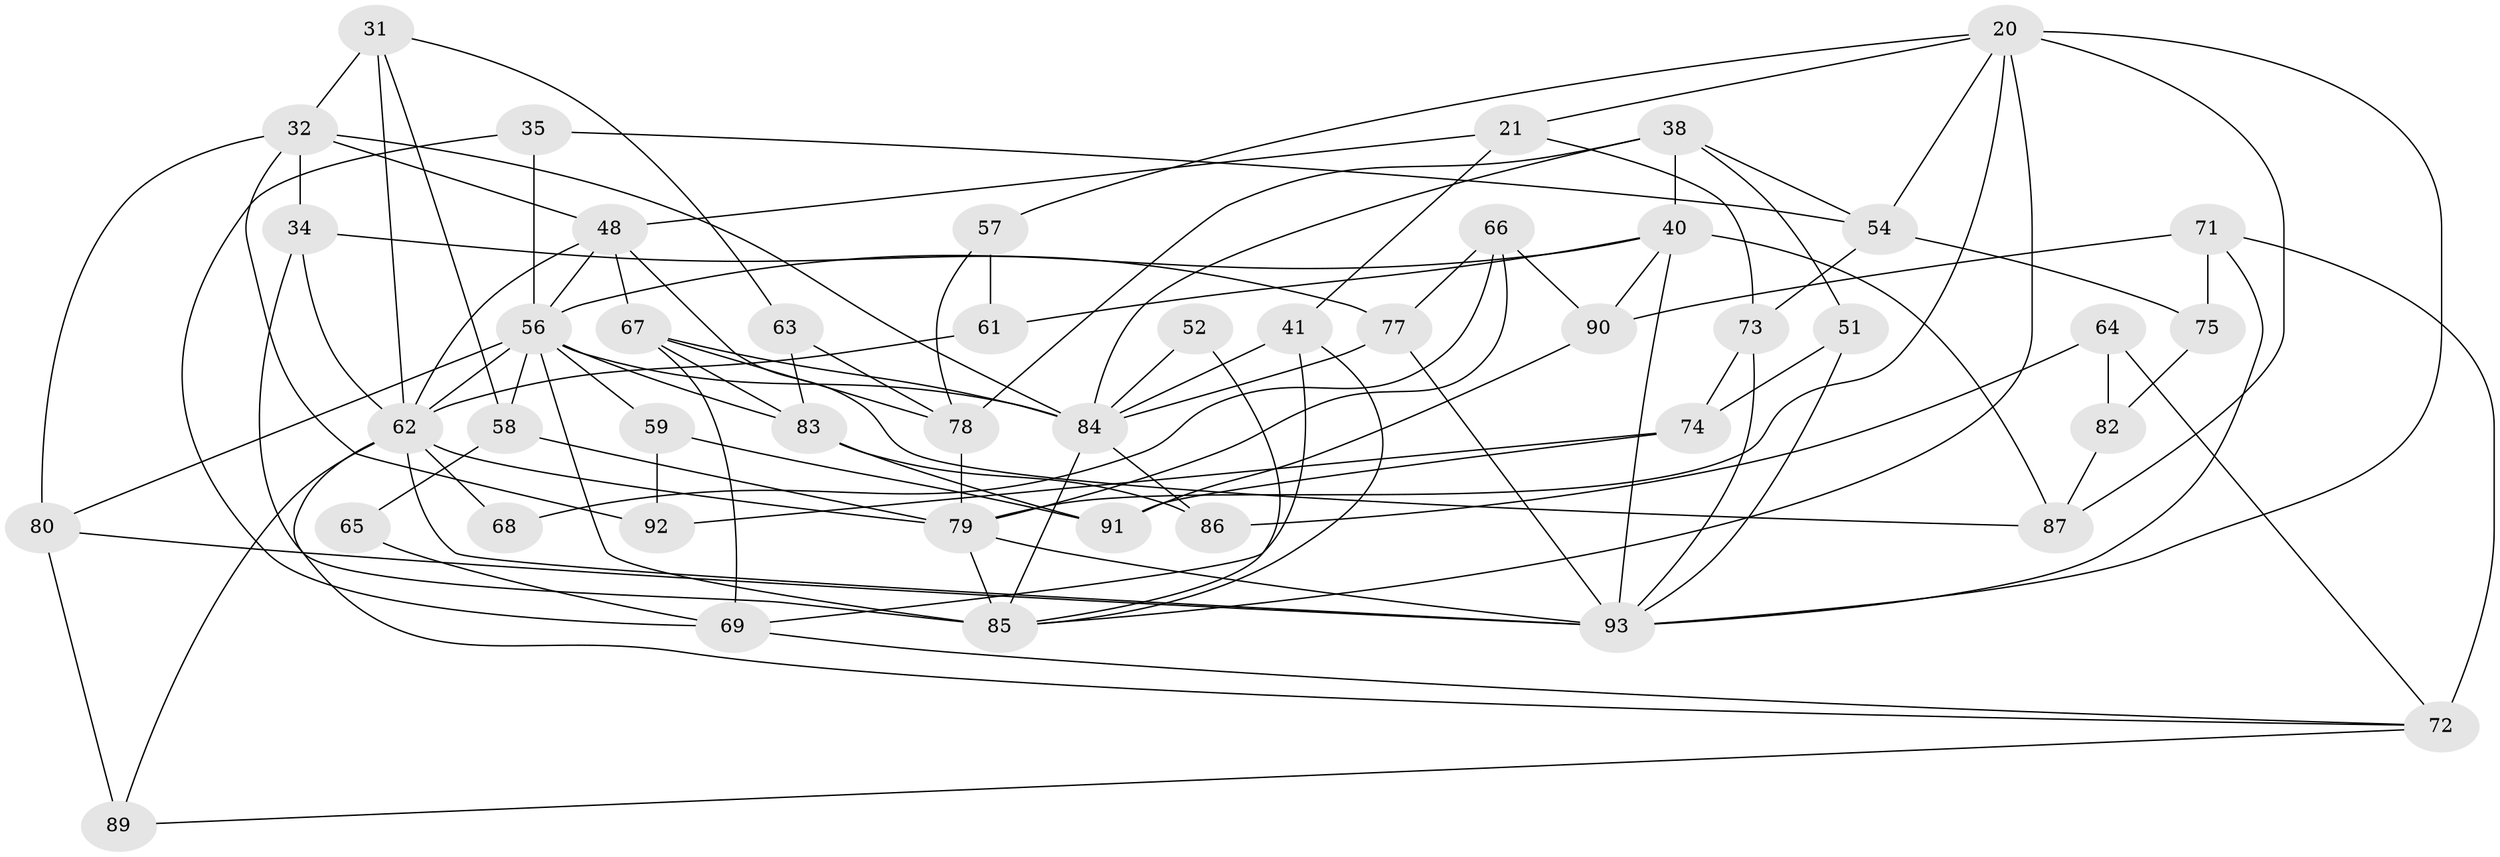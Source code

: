 // original degree distribution, {4: 0.2903225806451613, 3: 0.3010752688172043, 5: 0.1827956989247312, 7: 0.053763440860215055, 2: 0.0967741935483871, 6: 0.07526881720430108}
// Generated by graph-tools (version 1.1) at 2025/50/03/09/25 04:50:52]
// undirected, 46 vertices, 105 edges
graph export_dot {
graph [start="1"]
  node [color=gray90,style=filled];
  20 [super="+9+6"];
  21;
  31;
  32 [super="+17"];
  34 [super="+12"];
  35;
  38 [super="+18+15"];
  40 [super="+28"];
  41;
  48 [super="+46"];
  51;
  52;
  54 [super="+29"];
  56 [super="+3+22+24+33"];
  57;
  58;
  59 [super="+26"];
  61;
  62 [super="+25+53"];
  63;
  64 [super="+60"];
  65;
  66;
  67;
  68;
  69;
  71 [super="+45"];
  72;
  73;
  74;
  75;
  77;
  78 [super="+49"];
  79 [super="+16+39"];
  80 [super="+42"];
  82;
  83;
  84 [super="+1+76"];
  85 [super="+50"];
  86;
  87 [super="+8+81"];
  89;
  90;
  91 [super="+36"];
  92;
  93 [super="+44+70+88"];
  20 -- 21;
  20 -- 87 [weight=2];
  20 -- 57;
  20 -- 93 [weight=2];
  20 -- 79 [weight=2];
  20 -- 54;
  20 -- 85;
  21 -- 41;
  21 -- 73;
  21 -- 48;
  31 -- 63;
  31 -- 58;
  31 -- 32;
  31 -- 62 [weight=2];
  32 -- 48 [weight=2];
  32 -- 84;
  32 -- 92;
  32 -- 34;
  32 -- 80;
  34 -- 77;
  34 -- 62;
  34 -- 85;
  35 -- 69;
  35 -- 54;
  35 -- 56;
  38 -- 40 [weight=2];
  38 -- 84 [weight=2];
  38 -- 51;
  38 -- 78;
  38 -- 54;
  40 -- 87 [weight=4];
  40 -- 90;
  40 -- 56;
  40 -- 61;
  40 -- 93 [weight=2];
  41 -- 85;
  41 -- 69;
  41 -- 84;
  48 -- 67;
  48 -- 56;
  48 -- 87;
  48 -- 62;
  51 -- 74;
  51 -- 93;
  52 -- 85;
  52 -- 84;
  54 -- 73;
  54 -- 75;
  56 -- 84 [weight=2];
  56 -- 58;
  56 -- 85 [weight=2];
  56 -- 59;
  56 -- 62 [weight=3];
  56 -- 83;
  56 -- 80 [weight=2];
  57 -- 61;
  57 -- 78;
  58 -- 65;
  58 -- 79;
  59 -- 91;
  59 -- 92;
  61 -- 62 [weight=2];
  62 -- 79 [weight=2];
  62 -- 68;
  62 -- 89;
  62 -- 72;
  62 -- 93 [weight=2];
  63 -- 83;
  63 -- 78;
  64 -- 82;
  64 -- 86;
  64 -- 72 [weight=2];
  65 -- 69;
  66 -- 90;
  66 -- 68;
  66 -- 77;
  66 -- 79;
  67 -- 69;
  67 -- 78 [weight=2];
  67 -- 83;
  67 -- 84 [weight=2];
  69 -- 72;
  71 -- 72 [weight=2];
  71 -- 90;
  71 -- 75;
  71 -- 93 [weight=3];
  72 -- 89;
  73 -- 74;
  73 -- 93;
  74 -- 92;
  74 -- 91;
  75 -- 82;
  77 -- 84;
  77 -- 93;
  78 -- 79 [weight=3];
  79 -- 85;
  79 -- 93 [weight=2];
  80 -- 93 [weight=2];
  80 -- 89;
  82 -- 87 [weight=3];
  83 -- 86;
  83 -- 91;
  84 -- 86;
  84 -- 85;
  90 -- 91;
}
